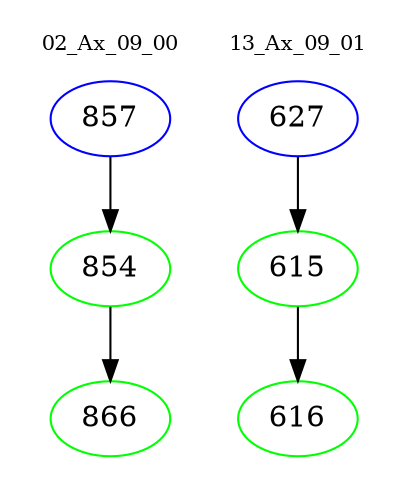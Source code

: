 digraph{
subgraph cluster_0 {
color = white
label = "02_Ax_09_00";
fontsize=10;
T0_857 [label="857", color="blue"]
T0_857 -> T0_854 [color="black"]
T0_854 [label="854", color="green"]
T0_854 -> T0_866 [color="black"]
T0_866 [label="866", color="green"]
}
subgraph cluster_1 {
color = white
label = "13_Ax_09_01";
fontsize=10;
T1_627 [label="627", color="blue"]
T1_627 -> T1_615 [color="black"]
T1_615 [label="615", color="green"]
T1_615 -> T1_616 [color="black"]
T1_616 [label="616", color="green"]
}
}
